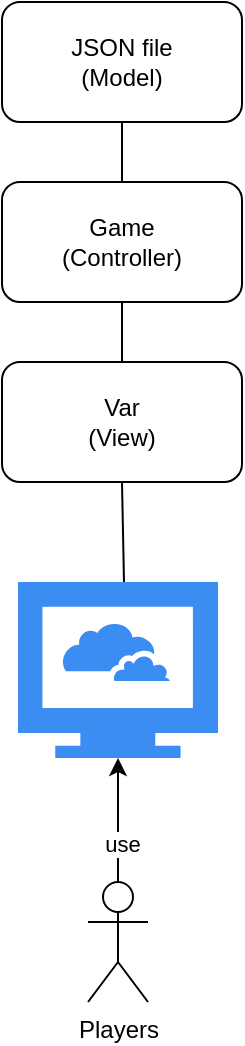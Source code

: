 <mxfile version="24.7.17">
  <diagram name="Page-1" id="b7CeG78dkQ3v_V9ltSA5">
    <mxGraphModel dx="881" dy="1482" grid="1" gridSize="10" guides="1" tooltips="1" connect="1" arrows="1" fold="1" page="1" pageScale="1" pageWidth="850" pageHeight="1100" math="0" shadow="0">
      <root>
        <mxCell id="0" />
        <mxCell id="1" parent="0" />
        <mxCell id="Ltm5I9UuEoiQDW8d84w5-5" style="edgeStyle=orthogonalEdgeStyle;rounded=0;orthogonalLoop=1;jettySize=auto;html=1;" parent="1" source="Ltm5I9UuEoiQDW8d84w5-1" target="Ltm5I9UuEoiQDW8d84w5-11" edge="1">
          <mxGeometry relative="1" as="geometry" />
        </mxCell>
        <mxCell id="Ltm5I9UuEoiQDW8d84w5-6" value="use" style="edgeLabel;html=1;align=center;verticalAlign=middle;resizable=0;points=[];" parent="Ltm5I9UuEoiQDW8d84w5-5" vertex="1" connectable="0">
          <mxGeometry x="-0.393" y="-2" relative="1" as="geometry">
            <mxPoint as="offset" />
          </mxGeometry>
        </mxCell>
        <mxCell id="Ltm5I9UuEoiQDW8d84w5-1" value="Players" style="shape=umlActor;verticalLabelPosition=bottom;verticalAlign=top;html=1;outlineConnect=0;" parent="1" vertex="1">
          <mxGeometry x="480" y="390" width="30" height="60" as="geometry" />
        </mxCell>
        <mxCell id="Ltm5I9UuEoiQDW8d84w5-2" value="Var&lt;div&gt;(View)&lt;/div&gt;" style="rounded=1;whiteSpace=wrap;html=1;" parent="1" vertex="1">
          <mxGeometry x="437" y="130" width="120" height="60" as="geometry" />
        </mxCell>
        <mxCell id="Ltm5I9UuEoiQDW8d84w5-3" value="&lt;div&gt;Game&lt;/div&gt;&lt;div&gt;(Controller)&lt;/div&gt;" style="rounded=1;whiteSpace=wrap;html=1;" parent="1" vertex="1">
          <mxGeometry x="437" y="40" width="120" height="60" as="geometry" />
        </mxCell>
        <mxCell id="Ltm5I9UuEoiQDW8d84w5-7" value="&lt;div&gt;JSON file&lt;/div&gt;&lt;div&gt;(Model)&lt;/div&gt;" style="rounded=1;whiteSpace=wrap;html=1;" parent="1" vertex="1">
          <mxGeometry x="437" y="-50" width="120" height="60" as="geometry" />
        </mxCell>
        <mxCell id="Ltm5I9UuEoiQDW8d84w5-8" value="" style="endArrow=none;html=1;rounded=0;exitX=0.5;exitY=1;exitDx=0;exitDy=0;entryX=0.5;entryY=0;entryDx=0;entryDy=0;" parent="1" source="Ltm5I9UuEoiQDW8d84w5-7" target="Ltm5I9UuEoiQDW8d84w5-3" edge="1">
          <mxGeometry width="50" height="50" relative="1" as="geometry">
            <mxPoint x="490" y="100" as="sourcePoint" />
            <mxPoint x="540" y="50" as="targetPoint" />
          </mxGeometry>
        </mxCell>
        <mxCell id="Ltm5I9UuEoiQDW8d84w5-10" value="" style="endArrow=none;html=1;rounded=0;exitX=0.5;exitY=0;exitDx=0;exitDy=0;entryX=0.5;entryY=1;entryDx=0;entryDy=0;" parent="1" source="Ltm5I9UuEoiQDW8d84w5-2" target="Ltm5I9UuEoiQDW8d84w5-3" edge="1">
          <mxGeometry width="50" height="50" relative="1" as="geometry">
            <mxPoint x="570" y="160" as="sourcePoint" />
            <mxPoint x="620" y="110" as="targetPoint" />
          </mxGeometry>
        </mxCell>
        <mxCell id="Ltm5I9UuEoiQDW8d84w5-11" value="" style="sketch=0;html=1;aspect=fixed;strokeColor=none;shadow=0;fillColor=#3B8DF1;verticalAlign=top;labelPosition=center;verticalLabelPosition=bottom;shape=mxgraph.gcp2.cloud_computer" parent="1" vertex="1">
          <mxGeometry x="445" y="240" width="100" height="88" as="geometry" />
        </mxCell>
        <mxCell id="Ltm5I9UuEoiQDW8d84w5-13" value="" style="endArrow=none;html=1;rounded=0;entryX=0.5;entryY=1;entryDx=0;entryDy=0;" parent="1" target="Ltm5I9UuEoiQDW8d84w5-2" edge="1">
          <mxGeometry width="50" height="50" relative="1" as="geometry">
            <mxPoint x="498" y="240" as="sourcePoint" />
            <mxPoint x="710" y="210" as="targetPoint" />
          </mxGeometry>
        </mxCell>
      </root>
    </mxGraphModel>
  </diagram>
</mxfile>
